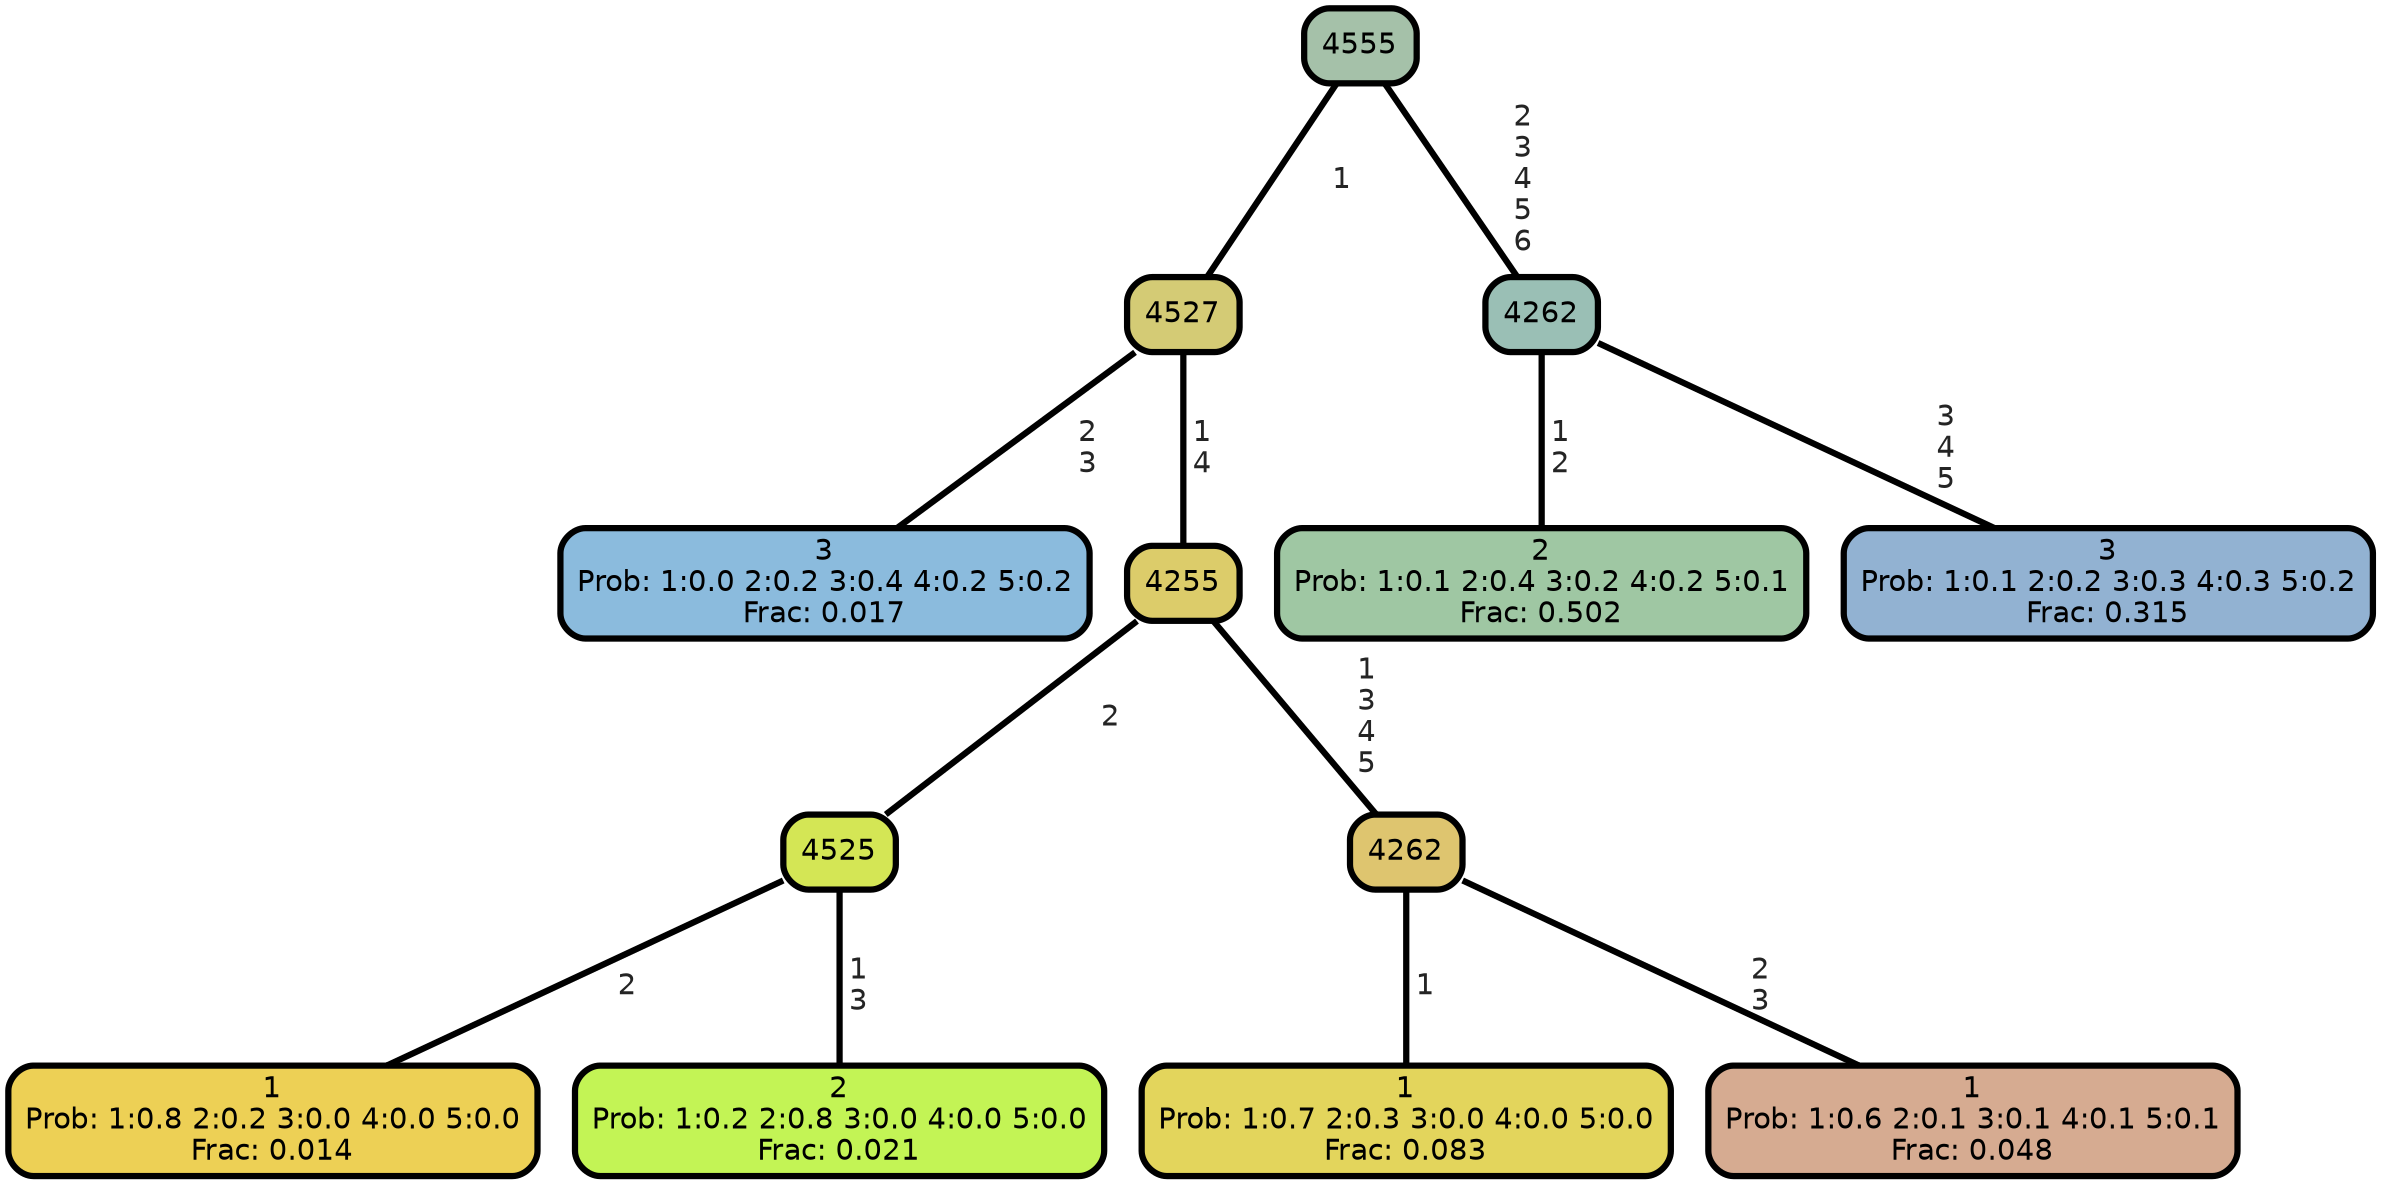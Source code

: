 graph Tree {
node [shape=box, style="filled, rounded",color="black",penwidth="3",fontcolor="black",                 fontname=helvetica] ;
graph [ranksep="0 equally", splines=straight,                 bgcolor=transparent, dpi=200] ;
edge [fontname=helvetica, fontweight=bold,fontcolor=grey14,color=black] ;
0 [label="3
Prob: 1:0.0 2:0.2 3:0.4 4:0.2 5:0.2
Frac: 0.017", fillcolor="#8bbbdd"] ;
1 [label="4527", fillcolor="#d4cb75"] ;
2 [label="1
Prob: 1:0.8 2:0.2 3:0.0 4:0.0 5:0.0
Frac: 0.014", fillcolor="#edd055"] ;
3 [label="4525", fillcolor="#d4e655"] ;
4 [label="2
Prob: 1:0.2 2:0.8 3:0.0 4:0.0 5:0.0
Frac: 0.021", fillcolor="#c3f455"] ;
5 [label="4255", fillcolor="#dccc6a"] ;
6 [label="1
Prob: 1:0.7 2:0.3 3:0.0 4:0.0 5:0.0
Frac: 0.083", fillcolor="#e3d55c"] ;
7 [label="4262", fillcolor="#dec56f"] ;
8 [label="1
Prob: 1:0.6 2:0.1 3:0.1 4:0.1 5:0.1
Frac: 0.048", fillcolor="#d6ab91"] ;
9 [label="4555", fillcolor="#a5c1a9"] ;
10 [label="2
Prob: 1:0.1 2:0.4 3:0.2 4:0.2 5:0.1
Frac: 0.502", fillcolor="#9fc7a3"] ;
11 [label="4262", fillcolor="#9abfb5"] ;
12 [label="3
Prob: 1:0.1 2:0.2 3:0.3 4:0.3 5:0.2
Frac: 0.315", fillcolor="#92b2d2"] ;
1 -- 0 [label=" 2\n 3",penwidth=3] ;
1 -- 5 [label=" 1\n 4",penwidth=3] ;
3 -- 2 [label=" 2",penwidth=3] ;
3 -- 4 [label=" 1\n 3",penwidth=3] ;
5 -- 3 [label=" 2",penwidth=3] ;
5 -- 7 [label=" 1\n 3\n 4\n 5",penwidth=3] ;
7 -- 6 [label=" 1",penwidth=3] ;
7 -- 8 [label=" 2\n 3",penwidth=3] ;
9 -- 1 [label=" 1",penwidth=3] ;
9 -- 11 [label=" 2\n 3\n 4\n 5\n 6",penwidth=3] ;
11 -- 10 [label=" 1\n 2",penwidth=3] ;
11 -- 12 [label=" 3\n 4\n 5",penwidth=3] ;
{rank = same;}}